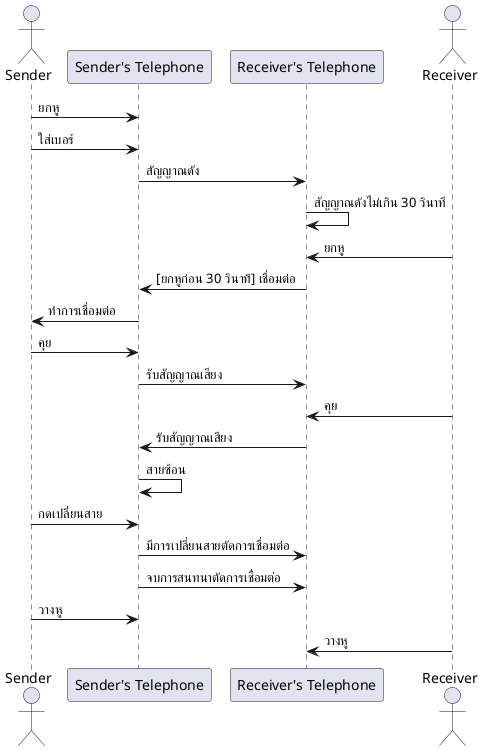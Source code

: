@startuml telephone1
actor Sender
participant "Sender's Telephone" as ST
participant "Receiver's Telephone" as RT
actor Receiver

Sender -> ST : ยกหู
Sender -> ST : ใส่เบอร์
ST -> RT : สัญญาณดัง
RT -> RT : สัญญาณดังไม่เกิน 30 วินาที
Receiver -> RT : ยกหู
RT -> ST : [ยกหูก่อน 30 วินาที] เชื่อมต่อ
ST -> Sender : ทำการเชื่อมต่อ
Sender -> ST : คุย
ST -> RT : รับสัญญาณเสียง
Receiver -> RT : คุย
RT -> ST : รับสัญญาณเสียง
ST ->  ST : สายซ้อน
Sender -> ST : กดเปลี่ยนสาย
ST -> RT : มีการเปลี่ยนสายตัดการเชื่อมต่อ
ST -> RT :จบการสนทนาตัดการเชื่อมต่อ
Sender -> ST : วางหู
Receiver -> RT : วางหู

@enduml
